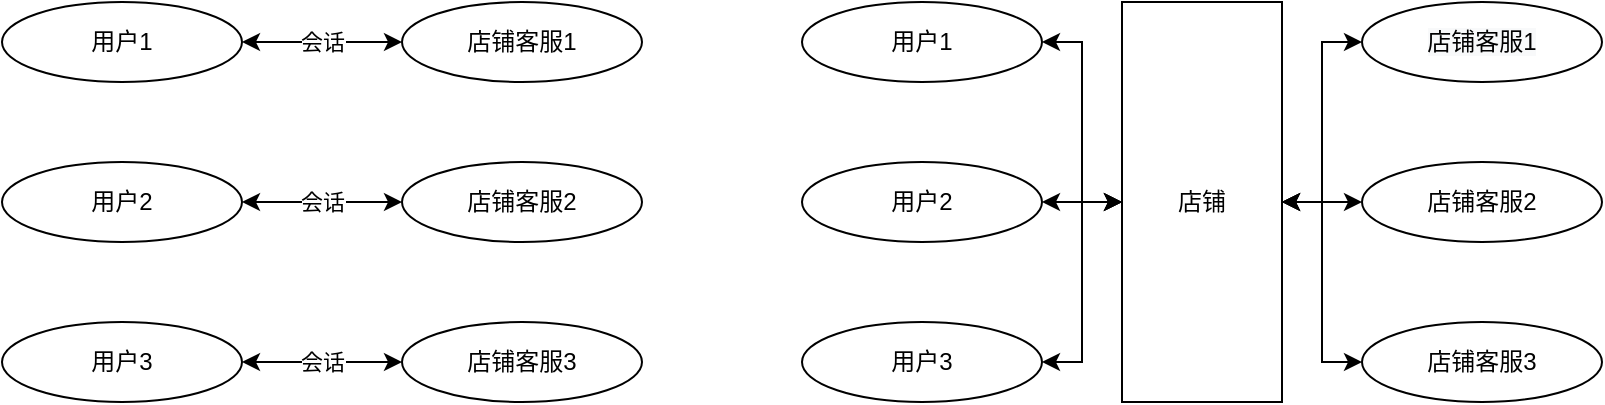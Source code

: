 <mxfile version="14.3.0" type="github">
  <diagram id="h-LLJbKOFgOwF-UQPEDF" name="Page-1">
    <mxGraphModel dx="1042" dy="529" grid="1" gridSize="10" guides="1" tooltips="1" connect="1" arrows="1" fold="1" page="1" pageScale="1" pageWidth="827" pageHeight="1169" math="0" shadow="0">
      <root>
        <mxCell id="0" />
        <mxCell id="1" parent="0" />
        <mxCell id="L_x9ZGwrWLakkjxQ_mBE-4" value="" style="group" parent="1" vertex="1" connectable="0">
          <mxGeometry x="80" y="40" width="120" height="40" as="geometry" />
        </mxCell>
        <mxCell id="L_x9ZGwrWLakkjxQ_mBE-1" value="" style="ellipse;whiteSpace=wrap;html=1;" parent="L_x9ZGwrWLakkjxQ_mBE-4" vertex="1">
          <mxGeometry width="120" height="40" as="geometry" />
        </mxCell>
        <mxCell id="L_x9ZGwrWLakkjxQ_mBE-2" value="用户1" style="text;html=1;strokeColor=none;fillColor=none;align=center;verticalAlign=middle;whiteSpace=wrap;rounded=0;" parent="L_x9ZGwrWLakkjxQ_mBE-4" vertex="1">
          <mxGeometry x="40" y="10" width="40" height="20" as="geometry" />
        </mxCell>
        <mxCell id="L_x9ZGwrWLakkjxQ_mBE-5" value="" style="group" parent="1" vertex="1" connectable="0">
          <mxGeometry x="80" y="120" width="120" height="40" as="geometry" />
        </mxCell>
        <mxCell id="L_x9ZGwrWLakkjxQ_mBE-6" value="" style="ellipse;whiteSpace=wrap;html=1;" parent="L_x9ZGwrWLakkjxQ_mBE-5" vertex="1">
          <mxGeometry width="120" height="40" as="geometry" />
        </mxCell>
        <mxCell id="L_x9ZGwrWLakkjxQ_mBE-7" value="用户2" style="text;html=1;strokeColor=none;fillColor=none;align=center;verticalAlign=middle;whiteSpace=wrap;rounded=0;" parent="L_x9ZGwrWLakkjxQ_mBE-5" vertex="1">
          <mxGeometry x="40" y="10" width="40" height="20" as="geometry" />
        </mxCell>
        <mxCell id="L_x9ZGwrWLakkjxQ_mBE-9" value="" style="group" parent="1" vertex="1" connectable="0">
          <mxGeometry x="80" y="200" width="120" height="40" as="geometry" />
        </mxCell>
        <mxCell id="L_x9ZGwrWLakkjxQ_mBE-10" value="" style="ellipse;whiteSpace=wrap;html=1;" parent="L_x9ZGwrWLakkjxQ_mBE-9" vertex="1">
          <mxGeometry width="120" height="40" as="geometry" />
        </mxCell>
        <mxCell id="L_x9ZGwrWLakkjxQ_mBE-11" value="用户3" style="text;html=1;strokeColor=none;fillColor=none;align=center;verticalAlign=middle;whiteSpace=wrap;rounded=0;" parent="L_x9ZGwrWLakkjxQ_mBE-9" vertex="1">
          <mxGeometry x="40" y="10" width="40" height="20" as="geometry" />
        </mxCell>
        <mxCell id="L_x9ZGwrWLakkjxQ_mBE-13" value="" style="group" parent="1" vertex="1" connectable="0">
          <mxGeometry x="280" y="40" width="120" height="40" as="geometry" />
        </mxCell>
        <mxCell id="L_x9ZGwrWLakkjxQ_mBE-14" value="" style="ellipse;whiteSpace=wrap;html=1;" parent="L_x9ZGwrWLakkjxQ_mBE-13" vertex="1">
          <mxGeometry width="120" height="40" as="geometry" />
        </mxCell>
        <mxCell id="L_x9ZGwrWLakkjxQ_mBE-15" value="店铺客服1" style="text;html=1;strokeColor=none;fillColor=none;align=center;verticalAlign=middle;whiteSpace=wrap;rounded=0;" parent="L_x9ZGwrWLakkjxQ_mBE-13" vertex="1">
          <mxGeometry x="30" y="10" width="60" height="20" as="geometry" />
        </mxCell>
        <mxCell id="L_x9ZGwrWLakkjxQ_mBE-23" value="" style="group" parent="1" vertex="1" connectable="0">
          <mxGeometry x="280" y="120" width="120" height="40" as="geometry" />
        </mxCell>
        <mxCell id="L_x9ZGwrWLakkjxQ_mBE-24" value="" style="ellipse;whiteSpace=wrap;html=1;" parent="L_x9ZGwrWLakkjxQ_mBE-23" vertex="1">
          <mxGeometry width="120" height="40" as="geometry" />
        </mxCell>
        <mxCell id="L_x9ZGwrWLakkjxQ_mBE-25" value="店铺客服2" style="text;html=1;strokeColor=none;fillColor=none;align=center;verticalAlign=middle;whiteSpace=wrap;rounded=0;" parent="L_x9ZGwrWLakkjxQ_mBE-23" vertex="1">
          <mxGeometry x="30" y="10" width="60" height="20" as="geometry" />
        </mxCell>
        <mxCell id="L_x9ZGwrWLakkjxQ_mBE-26" value="" style="group" parent="1" vertex="1" connectable="0">
          <mxGeometry x="280" y="200" width="120" height="40" as="geometry" />
        </mxCell>
        <mxCell id="L_x9ZGwrWLakkjxQ_mBE-27" value="" style="ellipse;whiteSpace=wrap;html=1;" parent="L_x9ZGwrWLakkjxQ_mBE-26" vertex="1">
          <mxGeometry width="120" height="40" as="geometry" />
        </mxCell>
        <mxCell id="L_x9ZGwrWLakkjxQ_mBE-28" value="店铺客服3" style="text;html=1;strokeColor=none;fillColor=none;align=center;verticalAlign=middle;whiteSpace=wrap;rounded=0;" parent="L_x9ZGwrWLakkjxQ_mBE-26" vertex="1">
          <mxGeometry x="30" y="10" width="60" height="20" as="geometry" />
        </mxCell>
        <mxCell id="L_x9ZGwrWLakkjxQ_mBE-29" value="会话" style="edgeStyle=orthogonalEdgeStyle;rounded=0;orthogonalLoop=1;jettySize=auto;html=1;exitX=1;exitY=0.5;exitDx=0;exitDy=0;startArrow=classic;startFill=1;" parent="1" source="L_x9ZGwrWLakkjxQ_mBE-1" target="L_x9ZGwrWLakkjxQ_mBE-14" edge="1">
          <mxGeometry relative="1" as="geometry" />
        </mxCell>
        <mxCell id="L_x9ZGwrWLakkjxQ_mBE-30" value="会话" style="edgeStyle=orthogonalEdgeStyle;rounded=0;orthogonalLoop=1;jettySize=auto;html=1;exitX=1;exitY=0.5;exitDx=0;exitDy=0;startArrow=classic;startFill=1;" parent="1" source="L_x9ZGwrWLakkjxQ_mBE-6" target="L_x9ZGwrWLakkjxQ_mBE-24" edge="1">
          <mxGeometry relative="1" as="geometry" />
        </mxCell>
        <mxCell id="L_x9ZGwrWLakkjxQ_mBE-31" value="会话" style="edgeStyle=orthogonalEdgeStyle;rounded=0;orthogonalLoop=1;jettySize=auto;html=1;exitX=0;exitY=0.5;exitDx=0;exitDy=0;entryX=1;entryY=0.5;entryDx=0;entryDy=0;startArrow=classic;startFill=1;" parent="1" source="L_x9ZGwrWLakkjxQ_mBE-27" target="L_x9ZGwrWLakkjxQ_mBE-10" edge="1">
          <mxGeometry relative="1" as="geometry" />
        </mxCell>
        <mxCell id="xr9l8LWaWDdqt-hNqNcW-1" value="" style="group" vertex="1" connectable="0" parent="1">
          <mxGeometry x="480" y="40" width="120" height="40" as="geometry" />
        </mxCell>
        <mxCell id="xr9l8LWaWDdqt-hNqNcW-2" value="" style="ellipse;whiteSpace=wrap;html=1;" vertex="1" parent="xr9l8LWaWDdqt-hNqNcW-1">
          <mxGeometry width="120" height="40" as="geometry" />
        </mxCell>
        <mxCell id="xr9l8LWaWDdqt-hNqNcW-3" value="用户1" style="text;html=1;strokeColor=none;fillColor=none;align=center;verticalAlign=middle;whiteSpace=wrap;rounded=0;" vertex="1" parent="xr9l8LWaWDdqt-hNqNcW-1">
          <mxGeometry x="40" y="10" width="40" height="20" as="geometry" />
        </mxCell>
        <mxCell id="xr9l8LWaWDdqt-hNqNcW-4" value="" style="group" vertex="1" connectable="0" parent="1">
          <mxGeometry x="480" y="120" width="120" height="40" as="geometry" />
        </mxCell>
        <mxCell id="xr9l8LWaWDdqt-hNqNcW-5" value="" style="ellipse;whiteSpace=wrap;html=1;" vertex="1" parent="xr9l8LWaWDdqt-hNqNcW-4">
          <mxGeometry width="120" height="40" as="geometry" />
        </mxCell>
        <mxCell id="xr9l8LWaWDdqt-hNqNcW-6" value="用户2" style="text;html=1;strokeColor=none;fillColor=none;align=center;verticalAlign=middle;whiteSpace=wrap;rounded=0;" vertex="1" parent="xr9l8LWaWDdqt-hNqNcW-4">
          <mxGeometry x="40" y="10" width="40" height="20" as="geometry" />
        </mxCell>
        <mxCell id="xr9l8LWaWDdqt-hNqNcW-7" value="" style="group" vertex="1" connectable="0" parent="1">
          <mxGeometry x="480" y="200" width="120" height="40" as="geometry" />
        </mxCell>
        <mxCell id="xr9l8LWaWDdqt-hNqNcW-8" value="" style="ellipse;whiteSpace=wrap;html=1;" vertex="1" parent="xr9l8LWaWDdqt-hNqNcW-7">
          <mxGeometry width="120" height="40" as="geometry" />
        </mxCell>
        <mxCell id="xr9l8LWaWDdqt-hNqNcW-9" value="用户3" style="text;html=1;strokeColor=none;fillColor=none;align=center;verticalAlign=middle;whiteSpace=wrap;rounded=0;" vertex="1" parent="xr9l8LWaWDdqt-hNqNcW-7">
          <mxGeometry x="40" y="10" width="40" height="20" as="geometry" />
        </mxCell>
        <mxCell id="xr9l8LWaWDdqt-hNqNcW-23" style="edgeStyle=orthogonalEdgeStyle;rounded=0;orthogonalLoop=1;jettySize=auto;html=1;exitX=0;exitY=0.5;exitDx=0;exitDy=0;entryX=1;entryY=0.5;entryDx=0;entryDy=0;startArrow=classic;startFill=1;" edge="1" parent="1" source="xr9l8LWaWDdqt-hNqNcW-10" target="xr9l8LWaWDdqt-hNqNcW-17">
          <mxGeometry relative="1" as="geometry" />
        </mxCell>
        <mxCell id="xr9l8LWaWDdqt-hNqNcW-10" value="&lt;span style=&quot;color: rgb(0 , 0 , 0) ; font-family: &amp;#34;helvetica&amp;#34; ; font-size: 12px ; font-style: normal ; font-weight: 400 ; letter-spacing: normal ; text-align: center ; text-indent: 0px ; text-transform: none ; word-spacing: 0px ; background-color: rgb(248 , 249 , 250) ; display: inline ; float: none&quot;&gt;店铺客服1&lt;/span&gt;" style="ellipse;whiteSpace=wrap;html=1;" vertex="1" parent="1">
          <mxGeometry x="760" y="40" width="120" height="40" as="geometry" />
        </mxCell>
        <mxCell id="xr9l8LWaWDdqt-hNqNcW-11" value="" style="group" vertex="1" connectable="0" parent="1">
          <mxGeometry x="760" y="120" width="120" height="40" as="geometry" />
        </mxCell>
        <mxCell id="xr9l8LWaWDdqt-hNqNcW-12" value="" style="ellipse;whiteSpace=wrap;html=1;" vertex="1" parent="xr9l8LWaWDdqt-hNqNcW-11">
          <mxGeometry width="120" height="40" as="geometry" />
        </mxCell>
        <mxCell id="xr9l8LWaWDdqt-hNqNcW-13" value="店铺客服2" style="text;html=1;strokeColor=none;fillColor=none;align=center;verticalAlign=middle;whiteSpace=wrap;rounded=0;" vertex="1" parent="xr9l8LWaWDdqt-hNqNcW-11">
          <mxGeometry x="30" y="10" width="60" height="20" as="geometry" />
        </mxCell>
        <mxCell id="xr9l8LWaWDdqt-hNqNcW-14" value="" style="group" vertex="1" connectable="0" parent="1">
          <mxGeometry x="760" y="200" width="120" height="40" as="geometry" />
        </mxCell>
        <mxCell id="xr9l8LWaWDdqt-hNqNcW-15" value="" style="ellipse;whiteSpace=wrap;html=1;" vertex="1" parent="xr9l8LWaWDdqt-hNqNcW-14">
          <mxGeometry width="120" height="40" as="geometry" />
        </mxCell>
        <mxCell id="xr9l8LWaWDdqt-hNqNcW-16" value="店铺客服3" style="text;html=1;strokeColor=none;fillColor=none;align=center;verticalAlign=middle;whiteSpace=wrap;rounded=0;" vertex="1" parent="xr9l8LWaWDdqt-hNqNcW-14">
          <mxGeometry x="30" y="10" width="60" height="20" as="geometry" />
        </mxCell>
        <mxCell id="xr9l8LWaWDdqt-hNqNcW-17" value="" style="rounded=0;whiteSpace=wrap;html=1;" vertex="1" parent="1">
          <mxGeometry x="640" y="40" width="80" height="200" as="geometry" />
        </mxCell>
        <mxCell id="xr9l8LWaWDdqt-hNqNcW-18" value="店铺" style="text;html=1;strokeColor=none;fillColor=none;align=center;verticalAlign=middle;whiteSpace=wrap;rounded=0;" vertex="1" parent="1">
          <mxGeometry x="660" y="130" width="40" height="20" as="geometry" />
        </mxCell>
        <mxCell id="xr9l8LWaWDdqt-hNqNcW-20" style="edgeStyle=orthogonalEdgeStyle;rounded=0;orthogonalLoop=1;jettySize=auto;html=1;exitX=1;exitY=0.5;exitDx=0;exitDy=0;startArrow=classic;startFill=1;" edge="1" parent="1" source="xr9l8LWaWDdqt-hNqNcW-2" target="xr9l8LWaWDdqt-hNqNcW-17">
          <mxGeometry relative="1" as="geometry" />
        </mxCell>
        <mxCell id="xr9l8LWaWDdqt-hNqNcW-21" style="edgeStyle=orthogonalEdgeStyle;rounded=0;orthogonalLoop=1;jettySize=auto;html=1;exitX=1;exitY=0.5;exitDx=0;exitDy=0;startArrow=classic;startFill=1;" edge="1" parent="1" source="xr9l8LWaWDdqt-hNqNcW-5">
          <mxGeometry relative="1" as="geometry">
            <mxPoint x="640" y="140" as="targetPoint" />
          </mxGeometry>
        </mxCell>
        <mxCell id="xr9l8LWaWDdqt-hNqNcW-22" style="edgeStyle=orthogonalEdgeStyle;rounded=0;orthogonalLoop=1;jettySize=auto;html=1;exitX=1;exitY=0.5;exitDx=0;exitDy=0;startArrow=classic;startFill=1;" edge="1" parent="1" source="xr9l8LWaWDdqt-hNqNcW-8" target="xr9l8LWaWDdqt-hNqNcW-17">
          <mxGeometry relative="1" as="geometry" />
        </mxCell>
        <mxCell id="xr9l8LWaWDdqt-hNqNcW-24" style="edgeStyle=orthogonalEdgeStyle;rounded=0;orthogonalLoop=1;jettySize=auto;html=1;exitX=0;exitY=0.5;exitDx=0;exitDy=0;startArrow=classic;startFill=1;" edge="1" parent="1" source="xr9l8LWaWDdqt-hNqNcW-12">
          <mxGeometry relative="1" as="geometry">
            <mxPoint x="720" y="140" as="targetPoint" />
          </mxGeometry>
        </mxCell>
        <mxCell id="xr9l8LWaWDdqt-hNqNcW-25" style="edgeStyle=orthogonalEdgeStyle;rounded=0;orthogonalLoop=1;jettySize=auto;html=1;exitX=0;exitY=0.5;exitDx=0;exitDy=0;entryX=1;entryY=0.5;entryDx=0;entryDy=0;startArrow=classic;startFill=1;" edge="1" parent="1" source="xr9l8LWaWDdqt-hNqNcW-15" target="xr9l8LWaWDdqt-hNqNcW-17">
          <mxGeometry relative="1" as="geometry" />
        </mxCell>
      </root>
    </mxGraphModel>
  </diagram>
</mxfile>
